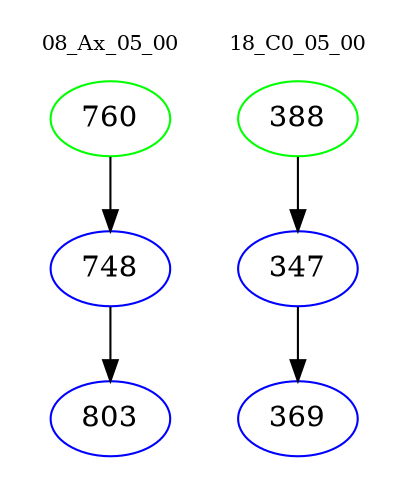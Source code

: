digraph{
subgraph cluster_0 {
color = white
label = "08_Ax_05_00";
fontsize=10;
T0_760 [label="760", color="green"]
T0_760 -> T0_748 [color="black"]
T0_748 [label="748", color="blue"]
T0_748 -> T0_803 [color="black"]
T0_803 [label="803", color="blue"]
}
subgraph cluster_1 {
color = white
label = "18_C0_05_00";
fontsize=10;
T1_388 [label="388", color="green"]
T1_388 -> T1_347 [color="black"]
T1_347 [label="347", color="blue"]
T1_347 -> T1_369 [color="black"]
T1_369 [label="369", color="blue"]
}
}

